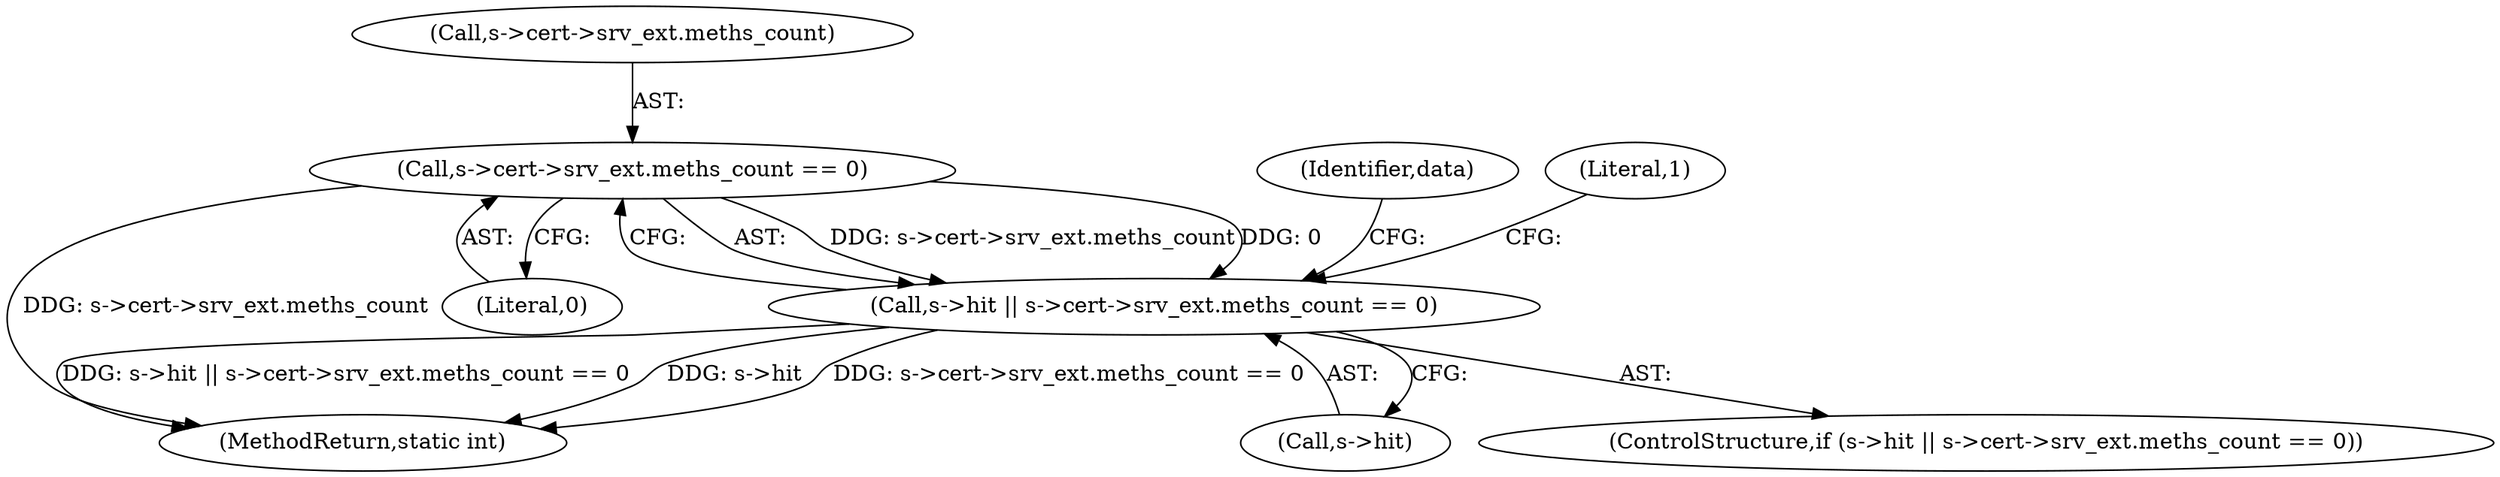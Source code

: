 digraph "0_openssl_a004e72b95835136d3f1ea90517f706c24c03da7_2@pointer" {
"1000116" [label="(Call,s->cert->srv_ext.meths_count == 0)"];
"1000112" [label="(Call,s->hit || s->cert->srv_ext.meths_count == 0)"];
"1000111" [label="(ControlStructure,if (s->hit || s->cert->srv_ext.meths_count == 0))"];
"1000129" [label="(Identifier,data)"];
"1000112" [label="(Call,s->hit || s->cert->srv_ext.meths_count == 0)"];
"1000116" [label="(Call,s->cert->srv_ext.meths_count == 0)"];
"1000126" [label="(Literal,1)"];
"1000124" [label="(Literal,0)"];
"1000184" [label="(MethodReturn,static int)"];
"1000113" [label="(Call,s->hit)"];
"1000117" [label="(Call,s->cert->srv_ext.meths_count)"];
"1000116" -> "1000112"  [label="AST: "];
"1000116" -> "1000124"  [label="CFG: "];
"1000117" -> "1000116"  [label="AST: "];
"1000124" -> "1000116"  [label="AST: "];
"1000112" -> "1000116"  [label="CFG: "];
"1000116" -> "1000184"  [label="DDG: s->cert->srv_ext.meths_count"];
"1000116" -> "1000112"  [label="DDG: s->cert->srv_ext.meths_count"];
"1000116" -> "1000112"  [label="DDG: 0"];
"1000112" -> "1000111"  [label="AST: "];
"1000112" -> "1000113"  [label="CFG: "];
"1000113" -> "1000112"  [label="AST: "];
"1000126" -> "1000112"  [label="CFG: "];
"1000129" -> "1000112"  [label="CFG: "];
"1000112" -> "1000184"  [label="DDG: s->hit || s->cert->srv_ext.meths_count == 0"];
"1000112" -> "1000184"  [label="DDG: s->hit"];
"1000112" -> "1000184"  [label="DDG: s->cert->srv_ext.meths_count == 0"];
}
